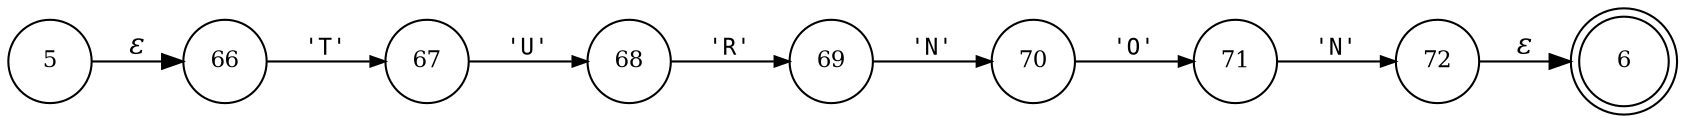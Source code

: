 digraph ATN {
rankdir=LR;
s6[fontsize=11, label="6", shape=doublecircle, fixedsize=true, width=.6];
s66[fontsize=11,label="66", shape=circle, fixedsize=true, width=.55, peripheries=1];
s67[fontsize=11,label="67", shape=circle, fixedsize=true, width=.55, peripheries=1];
s68[fontsize=11,label="68", shape=circle, fixedsize=true, width=.55, peripheries=1];
s5[fontsize=11,label="5", shape=circle, fixedsize=true, width=.55, peripheries=1];
s69[fontsize=11,label="69", shape=circle, fixedsize=true, width=.55, peripheries=1];
s70[fontsize=11,label="70", shape=circle, fixedsize=true, width=.55, peripheries=1];
s71[fontsize=11,label="71", shape=circle, fixedsize=true, width=.55, peripheries=1];
s72[fontsize=11,label="72", shape=circle, fixedsize=true, width=.55, peripheries=1];
s5 -> s66 [fontname="Times-Italic", label="&epsilon;"];
s66 -> s67 [fontsize=11, fontname="Courier", arrowsize=.7, label = "'T'", arrowhead = normal];
s67 -> s68 [fontsize=11, fontname="Courier", arrowsize=.7, label = "'U'", arrowhead = normal];
s68 -> s69 [fontsize=11, fontname="Courier", arrowsize=.7, label = "'R'", arrowhead = normal];
s69 -> s70 [fontsize=11, fontname="Courier", arrowsize=.7, label = "'N'", arrowhead = normal];
s70 -> s71 [fontsize=11, fontname="Courier", arrowsize=.7, label = "'O'", arrowhead = normal];
s71 -> s72 [fontsize=11, fontname="Courier", arrowsize=.7, label = "'N'", arrowhead = normal];
s72 -> s6 [fontname="Times-Italic", label="&epsilon;"];
}